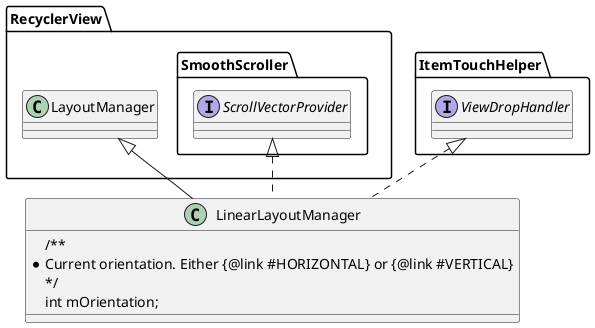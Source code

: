 @startuml

class LinearLayoutManager extends RecyclerView.LayoutManager implements ItemTouchHelper.ViewDropHandler, RecyclerView.SmoothScroller.ScrollVectorProvider{
            /**
             * Current orientation. Either {@link #HORIZONTAL} or {@link #VERTICAL}
             */
            int mOrientation;
        }

@enduml
